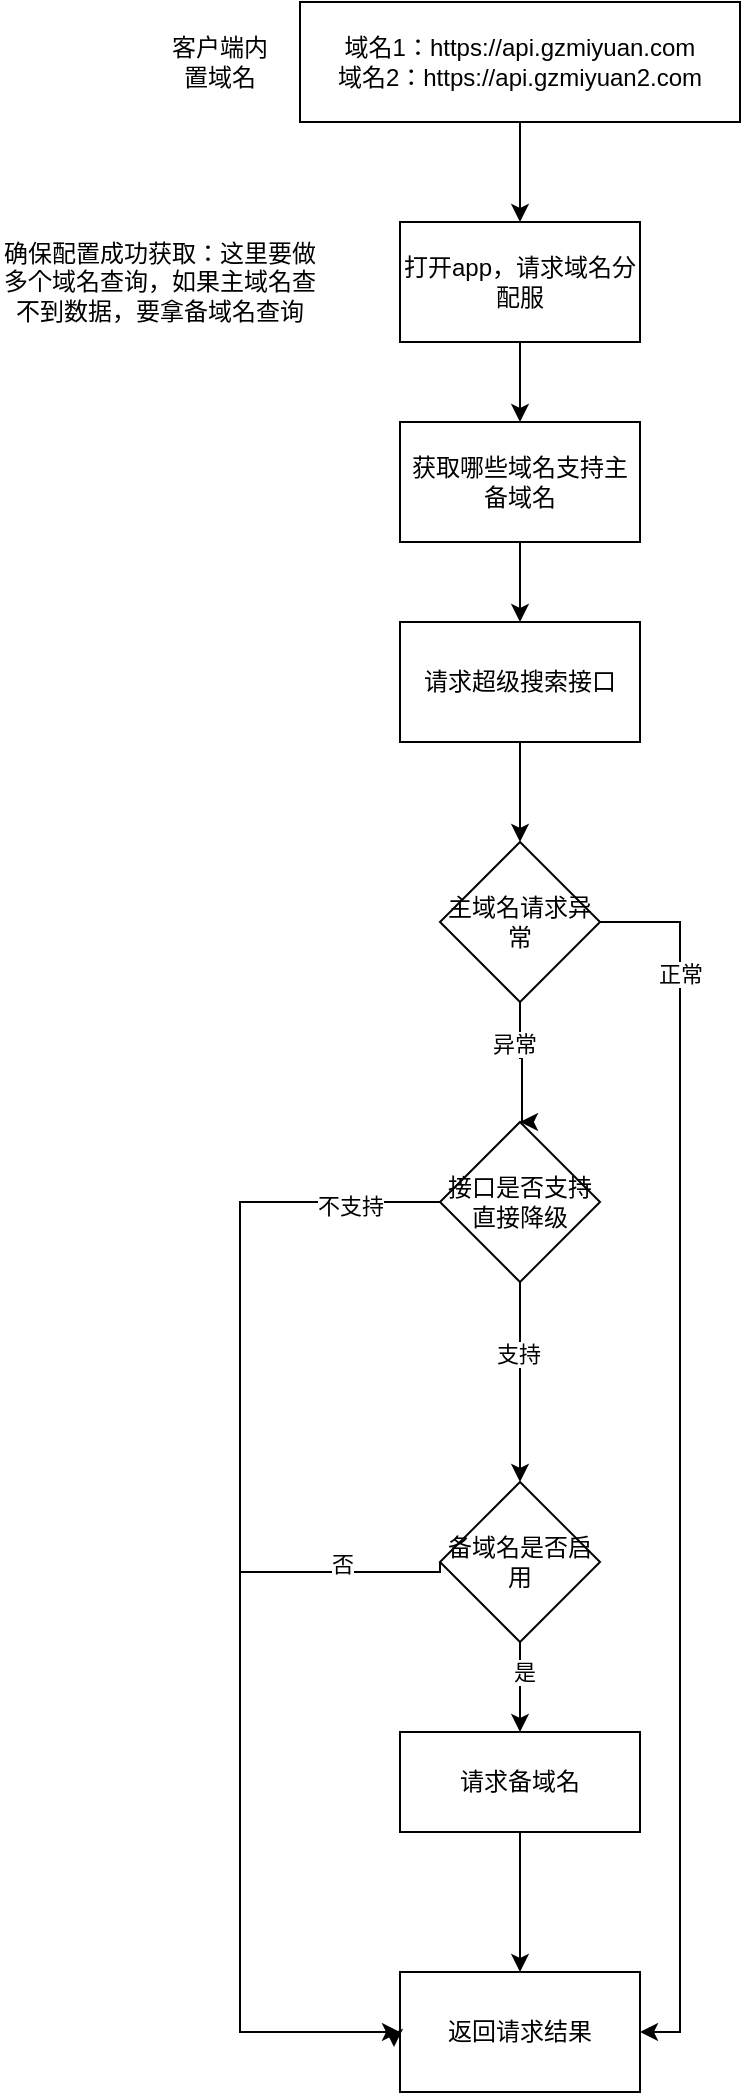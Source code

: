 <mxfile version="24.5.4" type="github" pages="3">
  <diagram name="第 1 页" id="sjWXWl18P2W470_uy2_I">
    <mxGraphModel dx="984" dy="1814" grid="1" gridSize="10" guides="1" tooltips="1" connect="1" arrows="1" fold="1" page="1" pageScale="1" pageWidth="827" pageHeight="1169" math="0" shadow="0">
      <root>
        <mxCell id="0" />
        <mxCell id="1" parent="0" />
        <mxCell id="y_7LHE8p0qRDN9ci_ydK-4" value="" style="edgeStyle=orthogonalEdgeStyle;rounded=0;orthogonalLoop=1;jettySize=auto;html=1;" parent="1" source="upkc6mN6fTIjEAg0F6dE-5" target="y_7LHE8p0qRDN9ci_ydK-3" edge="1">
          <mxGeometry relative="1" as="geometry" />
        </mxCell>
        <mxCell id="upkc6mN6fTIjEAg0F6dE-5" value="&lt;span style=&quot;text-wrap: nowrap;&quot;&gt;域名1：https://api.gzmiyuan.com&lt;/span&gt;&lt;div style=&quot;text-wrap: nowrap;&quot;&gt;域名2：https://api.gzmiyuan2.com&lt;/div&gt;" style="rounded=0;whiteSpace=wrap;html=1;" parent="1" vertex="1">
          <mxGeometry x="250" y="-270" width="220" height="60" as="geometry" />
        </mxCell>
        <mxCell id="upkc6mN6fTIjEAg0F6dE-6" value="客户端内置域名" style="text;html=1;align=center;verticalAlign=middle;whiteSpace=wrap;rounded=0;" parent="1" vertex="1">
          <mxGeometry x="180" y="-252.5" width="60" height="25" as="geometry" />
        </mxCell>
        <mxCell id="upkc6mN6fTIjEAg0F6dE-12" style="edgeStyle=orthogonalEdgeStyle;rounded=0;orthogonalLoop=1;jettySize=auto;html=1;exitX=0.5;exitY=1;exitDx=0;exitDy=0;entryX=0.5;entryY=0;entryDx=0;entryDy=0;" parent="1" source="upkc6mN6fTIjEAg0F6dE-7" target="upkc6mN6fTIjEAg0F6dE-13" edge="1">
          <mxGeometry relative="1" as="geometry">
            <mxPoint x="360" y="290" as="targetPoint" />
          </mxGeometry>
        </mxCell>
        <mxCell id="upkc6mN6fTIjEAg0F6dE-7" value="请求超级搜索接口" style="rounded=0;whiteSpace=wrap;html=1;" parent="1" vertex="1">
          <mxGeometry x="300" y="40" width="120" height="60" as="geometry" />
        </mxCell>
        <mxCell id="upkc6mN6fTIjEAg0F6dE-18" style="edgeStyle=orthogonalEdgeStyle;rounded=0;orthogonalLoop=1;jettySize=auto;html=1;exitX=1;exitY=0.5;exitDx=0;exitDy=0;entryX=1;entryY=0.5;entryDx=0;entryDy=0;" parent="1" source="upkc6mN6fTIjEAg0F6dE-13" target="upkc6mN6fTIjEAg0F6dE-16" edge="1">
          <mxGeometry relative="1" as="geometry" />
        </mxCell>
        <mxCell id="iE-WM89JaF5c6VxbTDD--1" value="正常" style="edgeLabel;html=1;align=center;verticalAlign=middle;resizable=0;points=[];" parent="upkc6mN6fTIjEAg0F6dE-18" vertex="1" connectable="0">
          <mxGeometry x="-0.787" relative="1" as="geometry">
            <mxPoint as="offset" />
          </mxGeometry>
        </mxCell>
        <mxCell id="upkc6mN6fTIjEAg0F6dE-19" style="edgeStyle=orthogonalEdgeStyle;rounded=0;orthogonalLoop=1;jettySize=auto;html=1;exitX=0.5;exitY=1;exitDx=0;exitDy=0;entryX=0.5;entryY=0;entryDx=0;entryDy=0;" parent="1" source="upkc6mN6fTIjEAg0F6dE-13" edge="1" target="7ZDUUXEUHzJTPd5ZZ1Xz-1">
          <mxGeometry relative="1" as="geometry">
            <mxPoint x="360" y="285" as="targetPoint" />
            <Array as="points">
              <mxPoint x="360" y="258" />
              <mxPoint x="361" y="258" />
              <mxPoint x="361" y="290" />
            </Array>
          </mxGeometry>
        </mxCell>
        <mxCell id="7ZDUUXEUHzJTPd5ZZ1Xz-3" value="异常" style="edgeLabel;html=1;align=center;verticalAlign=middle;resizable=0;points=[];" vertex="1" connectable="0" parent="upkc6mN6fTIjEAg0F6dE-19">
          <mxGeometry x="-0.328" y="-3" relative="1" as="geometry">
            <mxPoint as="offset" />
          </mxGeometry>
        </mxCell>
        <mxCell id="upkc6mN6fTIjEAg0F6dE-13" value="主域名请求异常" style="rhombus;whiteSpace=wrap;html=1;" parent="1" vertex="1">
          <mxGeometry x="320" y="150" width="80" height="80" as="geometry" />
        </mxCell>
        <mxCell id="upkc6mN6fTIjEAg0F6dE-16" value="返回请求结果" style="rounded=0;whiteSpace=wrap;html=1;" parent="1" vertex="1">
          <mxGeometry x="300" y="715" width="120" height="60" as="geometry" />
        </mxCell>
        <mxCell id="4pAGDrcFquwVBTMvnEUA-2" style="edgeStyle=orthogonalEdgeStyle;rounded=0;orthogonalLoop=1;jettySize=auto;html=1;exitX=0.5;exitY=1;exitDx=0;exitDy=0;entryX=0.5;entryY=0;entryDx=0;entryDy=0;" parent="1" source="y_7LHE8p0qRDN9ci_ydK-3" target="4pAGDrcFquwVBTMvnEUA-1" edge="1">
          <mxGeometry relative="1" as="geometry" />
        </mxCell>
        <mxCell id="y_7LHE8p0qRDN9ci_ydK-3" value="打开app，请求域名分配服" style="rounded=0;whiteSpace=wrap;html=1;" parent="1" vertex="1">
          <mxGeometry x="300" y="-160" width="120" height="60" as="geometry" />
        </mxCell>
        <mxCell id="y_7LHE8p0qRDN9ci_ydK-14" style="edgeStyle=orthogonalEdgeStyle;rounded=0;orthogonalLoop=1;jettySize=auto;html=1;exitX=0;exitY=0.5;exitDx=0;exitDy=0;entryX=0;entryY=0.5;entryDx=0;entryDy=0;" parent="1" source="y_7LHE8p0qRDN9ci_ydK-9" target="upkc6mN6fTIjEAg0F6dE-16" edge="1">
          <mxGeometry relative="1" as="geometry">
            <mxPoint x="220" y="745" as="targetPoint" />
            <Array as="points">
              <mxPoint x="220" y="515" />
              <mxPoint x="220" y="745" />
            </Array>
          </mxGeometry>
        </mxCell>
        <mxCell id="y_7LHE8p0qRDN9ci_ydK-15" value="否" style="edgeLabel;html=1;align=center;verticalAlign=middle;resizable=0;points=[];" parent="y_7LHE8p0qRDN9ci_ydK-14" vertex="1" connectable="0">
          <mxGeometry x="-0.74" y="-4" relative="1" as="geometry">
            <mxPoint as="offset" />
          </mxGeometry>
        </mxCell>
        <mxCell id="y_7LHE8p0qRDN9ci_ydK-9" value="备域名是否启用" style="rhombus;whiteSpace=wrap;html=1;" parent="1" vertex="1">
          <mxGeometry x="320" y="470" width="80" height="80" as="geometry" />
        </mxCell>
        <mxCell id="y_7LHE8p0qRDN9ci_ydK-13" style="edgeStyle=orthogonalEdgeStyle;rounded=0;orthogonalLoop=1;jettySize=auto;html=1;exitX=0.5;exitY=1;exitDx=0;exitDy=0;entryX=0.5;entryY=0;entryDx=0;entryDy=0;" parent="1" source="y_7LHE8p0qRDN9ci_ydK-11" target="upkc6mN6fTIjEAg0F6dE-16" edge="1">
          <mxGeometry relative="1" as="geometry" />
        </mxCell>
        <mxCell id="y_7LHE8p0qRDN9ci_ydK-11" value="请求备域名" style="rounded=0;whiteSpace=wrap;html=1;" parent="1" vertex="1">
          <mxGeometry x="300" y="595" width="120" height="50" as="geometry" />
        </mxCell>
        <mxCell id="y_7LHE8p0qRDN9ci_ydK-12" style="edgeStyle=orthogonalEdgeStyle;rounded=0;orthogonalLoop=1;jettySize=auto;html=1;exitX=0.5;exitY=1;exitDx=0;exitDy=0;entryX=0.5;entryY=0;entryDx=0;entryDy=0;" parent="1" source="y_7LHE8p0qRDN9ci_ydK-9" target="y_7LHE8p0qRDN9ci_ydK-11" edge="1">
          <mxGeometry relative="1" as="geometry" />
        </mxCell>
        <mxCell id="y_7LHE8p0qRDN9ci_ydK-16" value="是" style="edgeLabel;html=1;align=center;verticalAlign=middle;resizable=0;points=[];" parent="y_7LHE8p0qRDN9ci_ydK-12" vertex="1" connectable="0">
          <mxGeometry x="-0.35" y="2" relative="1" as="geometry">
            <mxPoint as="offset" />
          </mxGeometry>
        </mxCell>
        <mxCell id="lmpfnoPUmlpRM1bAVeff-1" value="确保配置成功获取：这里要做多个域名查询，如果主域名查不到数据，要拿备域名查询" style="text;html=1;align=center;verticalAlign=middle;whiteSpace=wrap;rounded=0;" parent="1" vertex="1">
          <mxGeometry x="100" y="-160" width="160" height="60" as="geometry" />
        </mxCell>
        <mxCell id="4pAGDrcFquwVBTMvnEUA-3" style="edgeStyle=orthogonalEdgeStyle;rounded=0;orthogonalLoop=1;jettySize=auto;html=1;exitX=0.5;exitY=1;exitDx=0;exitDy=0;entryX=0.5;entryY=0;entryDx=0;entryDy=0;" parent="1" source="4pAGDrcFquwVBTMvnEUA-1" target="upkc6mN6fTIjEAg0F6dE-7" edge="1">
          <mxGeometry relative="1" as="geometry" />
        </mxCell>
        <mxCell id="4pAGDrcFquwVBTMvnEUA-1" value="获取哪些域名支持主备域名" style="rounded=0;whiteSpace=wrap;html=1;" parent="1" vertex="1">
          <mxGeometry x="300" y="-60" width="120" height="60" as="geometry" />
        </mxCell>
        <mxCell id="7ZDUUXEUHzJTPd5ZZ1Xz-2" style="edgeStyle=orthogonalEdgeStyle;rounded=0;orthogonalLoop=1;jettySize=auto;html=1;exitX=0.5;exitY=1;exitDx=0;exitDy=0;entryX=0.5;entryY=0;entryDx=0;entryDy=0;" edge="1" parent="1" source="7ZDUUXEUHzJTPd5ZZ1Xz-1" target="y_7LHE8p0qRDN9ci_ydK-9">
          <mxGeometry relative="1" as="geometry" />
        </mxCell>
        <mxCell id="7ZDUUXEUHzJTPd5ZZ1Xz-4" value="支持" style="edgeLabel;html=1;align=center;verticalAlign=middle;resizable=0;points=[];" vertex="1" connectable="0" parent="7ZDUUXEUHzJTPd5ZZ1Xz-2">
          <mxGeometry x="-0.29" y="-1" relative="1" as="geometry">
            <mxPoint as="offset" />
          </mxGeometry>
        </mxCell>
        <mxCell id="7ZDUUXEUHzJTPd5ZZ1Xz-1" value="接口是否支持直接降级" style="rhombus;whiteSpace=wrap;html=1;" vertex="1" parent="1">
          <mxGeometry x="320" y="290" width="80" height="80" as="geometry" />
        </mxCell>
        <mxCell id="7ZDUUXEUHzJTPd5ZZ1Xz-5" style="edgeStyle=orthogonalEdgeStyle;rounded=0;orthogonalLoop=1;jettySize=auto;html=1;exitX=0;exitY=0.5;exitDx=0;exitDy=0;entryX=-0.025;entryY=0.625;entryDx=0;entryDy=0;entryPerimeter=0;" edge="1" parent="1" source="7ZDUUXEUHzJTPd5ZZ1Xz-1" target="upkc6mN6fTIjEAg0F6dE-16">
          <mxGeometry relative="1" as="geometry">
            <Array as="points">
              <mxPoint x="220" y="330" />
              <mxPoint x="220" y="745" />
              <mxPoint x="297" y="745" />
            </Array>
          </mxGeometry>
        </mxCell>
        <mxCell id="7ZDUUXEUHzJTPd5ZZ1Xz-6" value="不支持" style="edgeLabel;html=1;align=center;verticalAlign=middle;resizable=0;points=[];" vertex="1" connectable="0" parent="7ZDUUXEUHzJTPd5ZZ1Xz-5">
          <mxGeometry x="-0.85" y="2" relative="1" as="geometry">
            <mxPoint as="offset" />
          </mxGeometry>
        </mxCell>
      </root>
    </mxGraphModel>
  </diagram>
  <diagram id="BMxuRuO5XZGjHm-I6Com" name="第 2 页">
    <mxGraphModel dx="984" dy="1814" grid="1" gridSize="10" guides="1" tooltips="1" connect="1" arrows="1" fold="1" page="1" pageScale="1" pageWidth="827" pageHeight="1169" math="0" shadow="0">
      <root>
        <mxCell id="0" />
        <mxCell id="1" parent="0" />
        <mxCell id="b8z2iY6NO5PzWCUO-a6g-26" value="" style="edgeStyle=orthogonalEdgeStyle;rounded=0;orthogonalLoop=1;jettySize=auto;html=1;" edge="1" parent="1" source="b8z2iY6NO5PzWCUO-a6g-27">
          <mxGeometry relative="1" as="geometry">
            <mxPoint x="370" y="-120" as="targetPoint" />
          </mxGeometry>
        </mxCell>
        <mxCell id="b8z2iY6NO5PzWCUO-a6g-27" value="&lt;span style=&quot;text-wrap: nowrap;&quot;&gt;域名1：https://api.gzmiyuan.com&lt;/span&gt;&lt;div style=&quot;text-wrap: nowrap;&quot;&gt;域名2：https://api.gzmiyuan2.com&lt;/div&gt;" style="rounded=0;whiteSpace=wrap;html=1;" vertex="1" parent="1">
          <mxGeometry x="260" y="-230" width="220" height="60" as="geometry" />
        </mxCell>
        <mxCell id="b8z2iY6NO5PzWCUO-a6g-28" value="客户端内置域名" style="text;html=1;align=center;verticalAlign=middle;whiteSpace=wrap;rounded=0;" vertex="1" parent="1">
          <mxGeometry x="190" y="-212.5" width="60" height="25" as="geometry" />
        </mxCell>
        <mxCell id="b8z2iY6NO5PzWCUO-a6g-54" style="edgeStyle=orthogonalEdgeStyle;rounded=0;orthogonalLoop=1;jettySize=auto;html=1;exitX=0.5;exitY=1;exitDx=0;exitDy=0;entryX=0.5;entryY=0;entryDx=0;entryDy=0;" edge="1" parent="1" source="b8z2iY6NO5PzWCUO-a6g-30" target="b8z2iY6NO5PzWCUO-a6g-53">
          <mxGeometry relative="1" as="geometry" />
        </mxCell>
        <mxCell id="b8z2iY6NO5PzWCUO-a6g-30" value="请求超级搜索接口" style="rounded=0;whiteSpace=wrap;html=1;" vertex="1" parent="1">
          <mxGeometry x="310" y="100" width="120" height="60" as="geometry" />
        </mxCell>
        <mxCell id="b8z2iY6NO5PzWCUO-a6g-40" value="" style="edgeStyle=orthogonalEdgeStyle;rounded=0;orthogonalLoop=1;jettySize=auto;html=1;" edge="1" parent="1" target="b8z2iY6NO5PzWCUO-a6g-43">
          <mxGeometry relative="1" as="geometry">
            <mxPoint x="370" y="-60" as="sourcePoint" />
          </mxGeometry>
        </mxCell>
        <mxCell id="b8z2iY6NO5PzWCUO-a6g-42" style="edgeStyle=orthogonalEdgeStyle;rounded=0;orthogonalLoop=1;jettySize=auto;html=1;exitX=0.5;exitY=1;exitDx=0;exitDy=0;entryX=0.5;entryY=0;entryDx=0;entryDy=0;" edge="1" parent="1" source="b8z2iY6NO5PzWCUO-a6g-43" target="b8z2iY6NO5PzWCUO-a6g-30">
          <mxGeometry relative="1" as="geometry" />
        </mxCell>
        <mxCell id="b8z2iY6NO5PzWCUO-a6g-43" value="设置生效的域名" style="rounded=0;whiteSpace=wrap;html=1;" vertex="1" parent="1">
          <mxGeometry x="310" y="-10" width="120" height="50" as="geometry" />
        </mxCell>
        <mxCell id="b8z2iY6NO5PzWCUO-a6g-57" style="edgeStyle=orthogonalEdgeStyle;rounded=0;orthogonalLoop=1;jettySize=auto;html=1;exitX=0.5;exitY=1;exitDx=0;exitDy=0;entryX=0.5;entryY=0;entryDx=0;entryDy=0;" edge="1" parent="1" source="b8z2iY6NO5PzWCUO-a6g-53" target="b8z2iY6NO5PzWCUO-a6g-56">
          <mxGeometry relative="1" as="geometry" />
        </mxCell>
        <mxCell id="b8z2iY6NO5PzWCUO-a6g-53" value="根据配置取出生效的域名" style="rounded=0;whiteSpace=wrap;html=1;" vertex="1" parent="1">
          <mxGeometry x="310" y="200" width="120" height="60" as="geometry" />
        </mxCell>
        <mxCell id="b8z2iY6NO5PzWCUO-a6g-56" value="请求返回结果" style="rounded=0;whiteSpace=wrap;html=1;" vertex="1" parent="1">
          <mxGeometry x="310" y="310" width="120" height="60" as="geometry" />
        </mxCell>
        <mxCell id="b8z2iY6NO5PzWCUO-a6g-58" value="这里要做主备查询，如果主查不到数据，要拿备域名查询" style="text;html=1;align=center;verticalAlign=middle;whiteSpace=wrap;rounded=0;" vertex="1" parent="1">
          <mxGeometry x="165" y="-110" width="110" height="30" as="geometry" />
        </mxCell>
        <mxCell id="6Fk0ob7xUgTtRbY0hilc-1" value="打开app，请求域名分配服务" style="rounded=0;whiteSpace=wrap;html=1;" vertex="1" parent="1">
          <mxGeometry x="310" y="-120" width="120" height="60" as="geometry" />
        </mxCell>
      </root>
    </mxGraphModel>
  </diagram>
  <diagram id="JNUcYycCWB4r1fy4BJ6u" name="第 3 页">
    <mxGraphModel dx="984" dy="645" grid="1" gridSize="10" guides="1" tooltips="1" connect="1" arrows="1" fold="1" page="1" pageScale="1" pageWidth="827" pageHeight="1169" math="0" shadow="0">
      <root>
        <mxCell id="0" />
        <mxCell id="1" parent="0" />
        <mxCell id="UDDl5NSxIGM6FRDDU35X-4" value="" style="edgeStyle=orthogonalEdgeStyle;rounded=0;orthogonalLoop=1;jettySize=auto;html=1;" edge="1" parent="1" source="UDDl5NSxIGM6FRDDU35X-1" target="UDDl5NSxIGM6FRDDU35X-3">
          <mxGeometry relative="1" as="geometry" />
        </mxCell>
        <mxCell id="UDDl5NSxIGM6FRDDU35X-1" value="打开APP" style="rounded=1;whiteSpace=wrap;html=1;" vertex="1" parent="1">
          <mxGeometry x="290" y="100" width="120" height="60" as="geometry" />
        </mxCell>
        <mxCell id="UDDl5NSxIGM6FRDDU35X-6" style="edgeStyle=orthogonalEdgeStyle;rounded=0;orthogonalLoop=1;jettySize=auto;html=1;exitX=0.5;exitY=1;exitDx=0;exitDy=0;entryX=0.5;entryY=0;entryDx=0;entryDy=0;" edge="1" parent="1" source="UDDl5NSxIGM6FRDDU35X-3" target="UDDl5NSxIGM6FRDDU35X-5">
          <mxGeometry relative="1" as="geometry" />
        </mxCell>
        <mxCell id="UDDl5NSxIGM6FRDDU35X-3" value="用主域名：gzmiyuan请求域名分配服务" style="rounded=1;whiteSpace=wrap;html=1;" vertex="1" parent="1">
          <mxGeometry x="290" y="220" width="120" height="60" as="geometry" />
        </mxCell>
        <mxCell id="UDDl5NSxIGM6FRDDU35X-10" style="edgeStyle=orthogonalEdgeStyle;rounded=0;orthogonalLoop=1;jettySize=auto;html=1;exitX=0.5;exitY=1;exitDx=0;exitDy=0;entryX=0.5;entryY=0;entryDx=0;entryDy=0;" edge="1" parent="1" source="UDDl5NSxIGM6FRDDU35X-5" target="UDDl5NSxIGM6FRDDU35X-9">
          <mxGeometry relative="1" as="geometry" />
        </mxCell>
        <mxCell id="UDDl5NSxIGM6FRDDU35X-19" value="否" style="edgeLabel;html=1;align=center;verticalAlign=middle;resizable=0;points=[];" vertex="1" connectable="0" parent="UDDl5NSxIGM6FRDDU35X-10">
          <mxGeometry x="-0.35" y="3" relative="1" as="geometry">
            <mxPoint as="offset" />
          </mxGeometry>
        </mxCell>
        <mxCell id="UDDl5NSxIGM6FRDDU35X-5" value="请求是否成功？" style="rhombus;whiteSpace=wrap;html=1;" vertex="1" parent="1">
          <mxGeometry x="310" y="320" width="80" height="80" as="geometry" />
        </mxCell>
        <mxCell id="UDDl5NSxIGM6FRDDU35X-12" style="edgeStyle=orthogonalEdgeStyle;rounded=0;orthogonalLoop=1;jettySize=auto;html=1;exitX=0.5;exitY=1;exitDx=0;exitDy=0;entryX=0.5;entryY=0;entryDx=0;entryDy=0;" edge="1" parent="1" source="UDDl5NSxIGM6FRDDU35X-9" target="UDDl5NSxIGM6FRDDU35X-11">
          <mxGeometry relative="1" as="geometry" />
        </mxCell>
        <mxCell id="UDDl5NSxIGM6FRDDU35X-9" value="用备域名：gzmiyuan2请求域名分配服务" style="rounded=1;whiteSpace=wrap;html=1;" vertex="1" parent="1">
          <mxGeometry x="290" y="440" width="120" height="60" as="geometry" />
        </mxCell>
        <mxCell id="UDDl5NSxIGM6FRDDU35X-15" style="edgeStyle=orthogonalEdgeStyle;rounded=0;orthogonalLoop=1;jettySize=auto;html=1;exitX=0.5;exitY=1;exitDx=0;exitDy=0;entryX=0.5;entryY=0;entryDx=0;entryDy=0;" edge="1" parent="1" source="UDDl5NSxIGM6FRDDU35X-11" target="UDDl5NSxIGM6FRDDU35X-13">
          <mxGeometry relative="1" as="geometry" />
        </mxCell>
        <mxCell id="UDDl5NSxIGM6FRDDU35X-20" value="否" style="edgeLabel;html=1;align=center;verticalAlign=middle;resizable=0;points=[];" vertex="1" connectable="0" parent="UDDl5NSxIGM6FRDDU35X-15">
          <mxGeometry x="-0.099" relative="1" as="geometry">
            <mxPoint as="offset" />
          </mxGeometry>
        </mxCell>
        <mxCell id="UDDl5NSxIGM6FRDDU35X-18" style="edgeStyle=orthogonalEdgeStyle;rounded=0;orthogonalLoop=1;jettySize=auto;html=1;exitX=0;exitY=0.5;exitDx=0;exitDy=0;entryX=0;entryY=0.5;entryDx=0;entryDy=0;" edge="1" parent="1" source="UDDl5NSxIGM6FRDDU35X-11" target="UDDl5NSxIGM6FRDDU35X-14">
          <mxGeometry relative="1" as="geometry">
            <Array as="points">
              <mxPoint x="180" y="585" />
              <mxPoint x="180" y="800" />
            </Array>
          </mxGeometry>
        </mxCell>
        <mxCell id="UDDl5NSxIGM6FRDDU35X-22" value="是" style="edgeLabel;html=1;align=center;verticalAlign=middle;resizable=0;points=[];" vertex="1" connectable="0" parent="UDDl5NSxIGM6FRDDU35X-18">
          <mxGeometry x="-0.758" y="3" relative="1" as="geometry">
            <mxPoint as="offset" />
          </mxGeometry>
        </mxCell>
        <mxCell id="UDDl5NSxIGM6FRDDU35X-11" value="请求是否成功" style="rhombus;whiteSpace=wrap;html=1;" vertex="1" parent="1">
          <mxGeometry x="310" y="544.5" width="80" height="80" as="geometry" />
        </mxCell>
        <mxCell id="UDDl5NSxIGM6FRDDU35X-16" style="edgeStyle=orthogonalEdgeStyle;rounded=0;orthogonalLoop=1;jettySize=auto;html=1;exitX=0.5;exitY=1;exitDx=0;exitDy=0;" edge="1" parent="1" source="UDDl5NSxIGM6FRDDU35X-13" target="UDDl5NSxIGM6FRDDU35X-14">
          <mxGeometry relative="1" as="geometry" />
        </mxCell>
        <mxCell id="UDDl5NSxIGM6FRDDU35X-13" value="采用默认规则" style="rounded=1;whiteSpace=wrap;html=1;" vertex="1" parent="1">
          <mxGeometry x="290" y="670" width="120" height="60" as="geometry" />
        </mxCell>
        <mxCell id="UDDl5NSxIGM6FRDDU35X-14" value="更新主备切换配置" style="rounded=1;whiteSpace=wrap;html=1;" vertex="1" parent="1">
          <mxGeometry x="290" y="770" width="120" height="60" as="geometry" />
        </mxCell>
        <mxCell id="UDDl5NSxIGM6FRDDU35X-17" style="edgeStyle=orthogonalEdgeStyle;rounded=0;orthogonalLoop=1;jettySize=auto;html=1;exitX=0;exitY=0.5;exitDx=0;exitDy=0;entryX=0.008;entryY=0.65;entryDx=0;entryDy=0;entryPerimeter=0;" edge="1" parent="1" source="UDDl5NSxIGM6FRDDU35X-5" target="UDDl5NSxIGM6FRDDU35X-14">
          <mxGeometry relative="1" as="geometry">
            <Array as="points">
              <mxPoint x="180" y="360" />
              <mxPoint x="180" y="809" />
            </Array>
          </mxGeometry>
        </mxCell>
        <mxCell id="UDDl5NSxIGM6FRDDU35X-21" value="是" style="edgeLabel;html=1;align=center;verticalAlign=middle;resizable=0;points=[];" vertex="1" connectable="0" parent="UDDl5NSxIGM6FRDDU35X-17">
          <mxGeometry x="-0.82" y="-2" relative="1" as="geometry">
            <mxPoint as="offset" />
          </mxGeometry>
        </mxCell>
      </root>
    </mxGraphModel>
  </diagram>
</mxfile>
